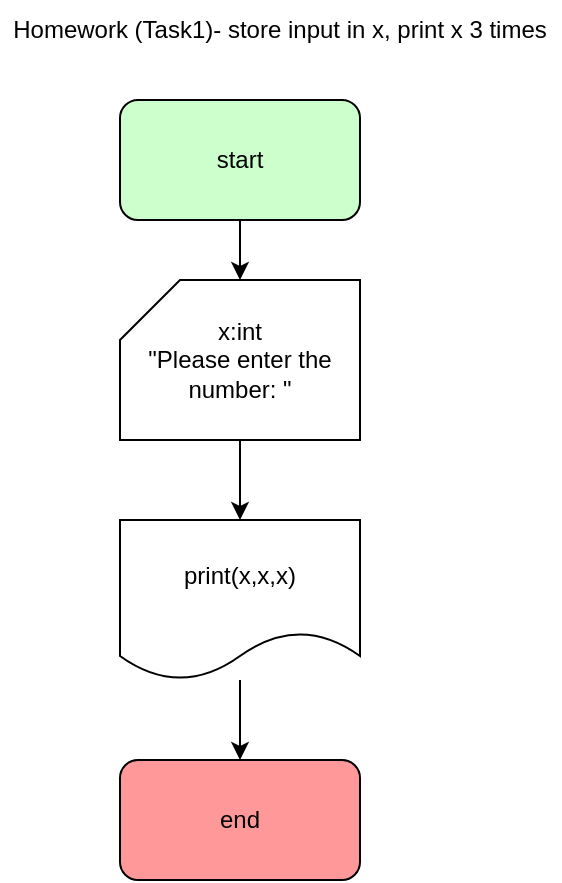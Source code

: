 <mxfile version="24.6.4" type="device">
  <diagram name="Page-1" id="lNV7s-uu3u4P6WctyG_S">
    <mxGraphModel dx="392" dy="433" grid="1" gridSize="10" guides="1" tooltips="1" connect="1" arrows="1" fold="1" page="1" pageScale="1" pageWidth="850" pageHeight="1100" math="0" shadow="0">
      <root>
        <mxCell id="0" />
        <mxCell id="1" parent="0" />
        <mxCell id="pcoZj8P89DkyJ81WNdUz-15" value="" style="edgeStyle=orthogonalEdgeStyle;rounded=0;orthogonalLoop=1;jettySize=auto;html=1;" edge="1" parent="1" source="pcoZj8P89DkyJ81WNdUz-1">
          <mxGeometry relative="1" as="geometry">
            <mxPoint x="130" y="140" as="targetPoint" />
          </mxGeometry>
        </mxCell>
        <mxCell id="pcoZj8P89DkyJ81WNdUz-1" value="start" style="rounded=1;whiteSpace=wrap;html=1;fillColor=#CCFFCC;" vertex="1" parent="1">
          <mxGeometry x="70" y="50" width="120" height="60" as="geometry" />
        </mxCell>
        <mxCell id="pcoZj8P89DkyJ81WNdUz-6" value="end" style="rounded=1;whiteSpace=wrap;html=1;fillColor=#FF9999;" vertex="1" parent="1">
          <mxGeometry x="70" y="380" width="120" height="60" as="geometry" />
        </mxCell>
        <mxCell id="pcoZj8P89DkyJ81WNdUz-8" value="Homework (Task1)- store input in x, print x 3 times" style="text;html=1;align=center;verticalAlign=middle;whiteSpace=wrap;rounded=0;" vertex="1" parent="1">
          <mxGeometry x="10" width="280" height="30" as="geometry" />
        </mxCell>
        <mxCell id="pcoZj8P89DkyJ81WNdUz-23" value="" style="edgeStyle=orthogonalEdgeStyle;rounded=0;orthogonalLoop=1;jettySize=auto;html=1;" edge="1" parent="1" source="pcoZj8P89DkyJ81WNdUz-21" target="pcoZj8P89DkyJ81WNdUz-22">
          <mxGeometry relative="1" as="geometry" />
        </mxCell>
        <mxCell id="pcoZj8P89DkyJ81WNdUz-21" value="x:int&lt;div&gt;&quot;Please enter the number: &quot;&lt;/div&gt;" style="shape=card;whiteSpace=wrap;html=1;" vertex="1" parent="1">
          <mxGeometry x="70" y="140" width="120" height="80" as="geometry" />
        </mxCell>
        <mxCell id="pcoZj8P89DkyJ81WNdUz-24" value="" style="edgeStyle=orthogonalEdgeStyle;rounded=0;orthogonalLoop=1;jettySize=auto;html=1;" edge="1" parent="1" source="pcoZj8P89DkyJ81WNdUz-22" target="pcoZj8P89DkyJ81WNdUz-6">
          <mxGeometry relative="1" as="geometry" />
        </mxCell>
        <mxCell id="pcoZj8P89DkyJ81WNdUz-22" value="print(x,x,x)" style="shape=document;whiteSpace=wrap;html=1;boundedLbl=1;" vertex="1" parent="1">
          <mxGeometry x="70" y="260" width="120" height="80" as="geometry" />
        </mxCell>
      </root>
    </mxGraphModel>
  </diagram>
</mxfile>
